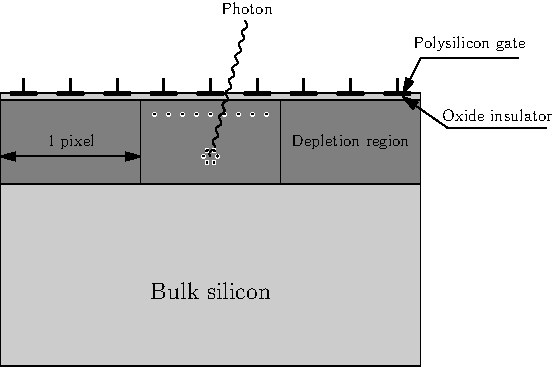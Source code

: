 import graph;
//import feynman;

real u = 70;

real f(real x) {return sin(x);}
//pair F(real x) {return (x,f(x));}

//drawPhoton(shift(1.5u,2.3u)*rotate(45)*((0,0)--(u,0)));

filldraw((0,0.5u)--(0,1.8u)--(3u,1.8u)--(3u,0.5u)--cycle,gray(0.8));
filldraw((0,1.8u)--(0,2.4u)--(u,2.4u)--(u,1.8u)--cycle,gray(0.5));
filldraw((u,2.4u)--(2u,2.4u)--(2u,1.8u)--(u,1.8u)--cycle,gray(0.5));
filldraw((2u,2.4u)--(3u,2.4u)--(3u,1.8u)--(2u,1.8u)--cycle,gray(0.5));

filldraw((0,2.4u)--(0,2.45u)--(3u,2.45u)--(3u,2.4u)--cycle,gray(0.8));
label("Bulk silicon",(0,1.15u)--(3u,1.15u));
draw((0,2u)--(u,2u),Arrows);
label(scale(0.7)*"$1$ pixel",(0,2u)--(u,2u),N);
label(scale(0.7)*"Depletion region",(2u,2u)--(3u,2u),N);

fill(shift(1.1u,2.3u)*unitcircle,white);
draw(shift(1.1u,2.3u)*((-0.5,0)--(0.5,0)));
fill(shift(1.2u,2.3u)*unitcircle,white);
draw(shift(1.2u,2.3u)*((-0.5,0)--(0.5,0)));
fill(shift(1.3u,2.3u)*unitcircle,white);
draw(shift(1.3u,2.3u)*((-0.5,0)--(0.5,0)));
fill(shift(1.4u,2.3u)*unitcircle,white);
draw(shift(1.4u,2.3u)*((-0.5,0)--(0.5,0)));
fill(shift(1.5u,2.3u)*unitcircle,white);
draw(shift(1.5u,2.3u)*((-0.5,0)--(0.5,0)));
fill(shift(1.6u,2.3u)*unitcircle,white);
draw(shift(1.6u,2.3u)*((-0.5,0)--(0.5,0)));
fill(shift(1.7u,2.3u)*unitcircle,white);
draw(shift(1.7u,2.3u)*((-0.5,0)--(0.5,0)));
fill(shift(1.8u,2.3u)*unitcircle,white);
draw(shift(1.8u,2.3u)*((-0.5,0)--(0.5,0)));
fill(shift(1.9u,2.3u)*unitcircle,white);
draw(shift(1.9u,2.3u)*((-0.5,0)--(0.5,0)));

//drawPhoton(shift(1.5u,2.3u)*rotate(45)*((0,0)--(u,0)));
//draw(graph(f,a,-T(m),n)--graph(f,-m,-(m+n),n,T)--(0,f(0))--graph(f,m+n,m,n,T)--graph(f,T(m),b,n));

draw(shift(1.5u,2u)*rotate(75)*graph(f,0,u,operator ..));
fill(shift(1.55u,2u)*unitcircle,white);
draw(shift(1.55u,2u)*((-0.5,0)--(0.5,0)));
draw(shift(1.55u,2u)*((0,-0.5)--(0,0.5)));
fill(rotate(60,(1.5u,2u))*shift(1.55u,2u)*unitcircle,white);
draw(rotate(60,(1.5u,2u))*shift(1.55u,2u)*((-0.5,0)--(0.5,0)));
draw(rotate(60,(1.5u,2u))*shift(1.55u,2u)*((0,-0.5)--(0,0.5)));
fill(rotate(120,(1.5u,2u))*shift(1.55u,2u)*unitcircle,white);
draw(rotate(120,(1.5u,2u))*shift(1.55u,2u)*((-0.5,0)--(0.5,0)));
draw(rotate(120,(1.5u,2u))*shift(1.55u,2u)*((0,-0.5)--(0,0.5)));
fill(rotate(180,(1.5u,2u))*shift(1.55u,2u)*unitcircle,white);
draw(rotate(180,(1.5u,2u))*shift(1.55u,2u)*((-0.5,0)--(0.5,0)));
fill(rotate(240,(1.5u,2u))*shift(1.55u,2u)*unitcircle,white);
draw(rotate(240,(1.5u,2u))*shift(1.55u,2u)*((-0.5,0)--(0.5,0)));
fill(rotate(300,(1.5u,2u))*shift(1.55u,2u)*unitcircle,white);
draw(rotate(300,(1.5u,2u))*shift(1.55u,2u)*((-0.5,0)--(0.5,0)));
label(scale(0.7)*"Photon",shift(1.5u,2u)*(u*dir(75)),N);

draw((3u,2.7u)--(2u+21u/24.0,2.45u),Arrow);
draw((3u,2.7u)--(3.7u,2.7u));
label(scale(0.7)*"Polysilicon gate",(3u,2.7u)--(3.7u,2.7u),N);

draw((3.2u,2.2u)--(2u+21u/24.0,2.425u),Arrow);
draw((3.2u,2.2u)--(3.9u,2.2u));
label(scale(0.7)*"Oxide insulator",(3.2u,2.2u)--(3.9u,2.2u),N);

currentpen = linewidth(2);
draw((u/12.0,2.45u)--(3u/12.0,2.45u));
currentpen = linewidth(1.1);
draw((u/6.0,2.45u)--(u/6.0,2.55u));
currentpen = linewidth(2);
draw((5u/12.0,2.45u)--(7u/12.0,2.45u));
currentpen = linewidth(1.1);
draw((u/2.0,2.45u)--(u/2.0,2.55u));
currentpen = linewidth(2);
draw((3u/4.0,2.45u)--(11u/12.0,2.45u));
currentpen = linewidth(1.1);
draw((5u/6.0,2.45u)--(5u/6.0,2.55u));

currentpen = linewidth(2);
draw((u+u/12.0,2.45u)--(u+3u/12.0,2.45u));
currentpen = linewidth(1.1);
draw((u+u/6.0,2.45u)--(u+u/6.0,2.55u));
currentpen = linewidth(2);
draw((u+5u/12.0,2.45u)--(u+7u/12.0,2.45u));
currentpen = linewidth(1.1);
draw((u+u/2.0,2.45u)--(u+u/2.0,2.55u));
currentpen = linewidth(2);
draw((u+3u/4.0,2.45u)--(u+11u/12.0,2.45u));
currentpen = linewidth(1.1);
draw((u+5u/6.0,2.45u)--(u+5u/6.0,2.55u));

currentpen = linewidth(2);
draw((2u+u/12.0,2.45u)--(2u+3u/12.0,2.45u));
currentpen = linewidth(1.1);
draw((2u+u/6.0,2.45u)--(2u+u/6.0,2.55u));
currentpen = linewidth(2);
draw((2u+5u/12.0,2.45u)--(2u+7u/12.0,2.45u));
currentpen = linewidth(1.1);
draw((2u+u/2.0,2.45u)--(2u+u/2.0,2.55u));
currentpen = linewidth(2);
draw((2u+3u/4.0,2.45u)--(2u+11u/12.0,2.45u));
currentpen = linewidth(1.1);
draw((2u+5u/6.0,2.45u)--(2u+5u/6.0,2.55u));
